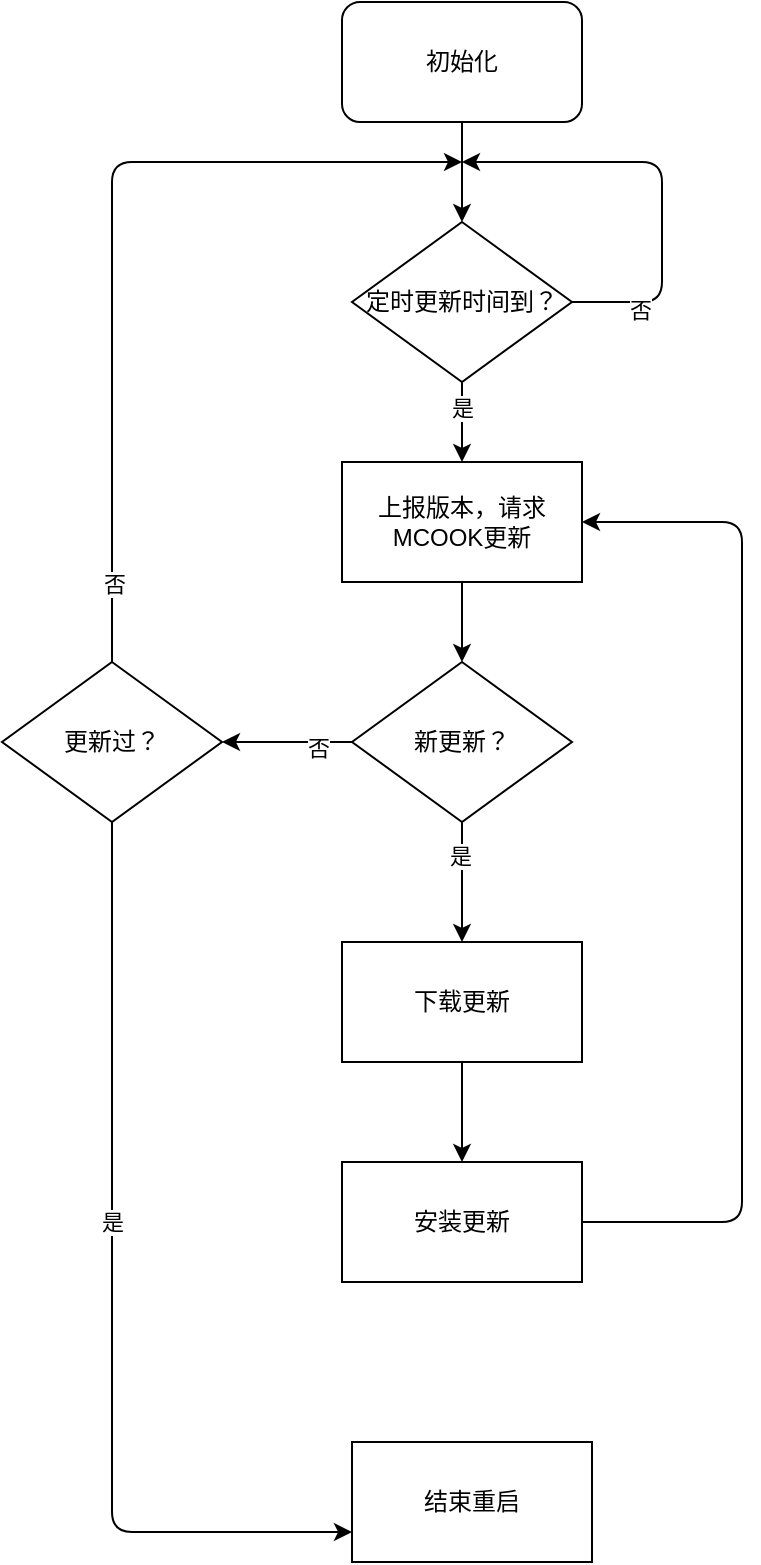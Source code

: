 <mxfile>
    <diagram id="oLkG4HMUFFeIeyW4aU7o" name="第 1 页">
        <mxGraphModel dx="1842" dy="1150" grid="1" gridSize="10" guides="1" tooltips="1" connect="1" arrows="1" fold="1" page="1" pageScale="1" pageWidth="827" pageHeight="1169" background="none" math="0" shadow="0">
            <root>
                <mxCell id="0"/>
                <mxCell id="1" parent="0"/>
                <mxCell id="155" style="edgeStyle=none;html=1;exitX=0.5;exitY=1;exitDx=0;exitDy=0;entryX=0.5;entryY=0;entryDx=0;entryDy=0;" parent="1" source="78" target="153" edge="1">
                    <mxGeometry relative="1" as="geometry"/>
                </mxCell>
                <mxCell id="78" value="初始化" style="rounded=1;whiteSpace=wrap;html=1;" parent="1" vertex="1">
                    <mxGeometry x="390" y="40" width="120" height="60" as="geometry"/>
                </mxCell>
                <mxCell id="79" style="edgeStyle=none;html=1;exitX=0.5;exitY=1;exitDx=0;exitDy=0;entryX=0.5;entryY=0;entryDx=0;entryDy=0;" parent="1" source="80" target="85" edge="1">
                    <mxGeometry relative="1" as="geometry"/>
                </mxCell>
                <mxCell id="80" value="上报版本，请求MCOOK更新" style="rounded=0;whiteSpace=wrap;html=1;" parent="1" vertex="1">
                    <mxGeometry x="390" y="270" width="120" height="60" as="geometry"/>
                </mxCell>
                <mxCell id="81" style="edgeStyle=none;html=1;exitX=0.5;exitY=1;exitDx=0;exitDy=0;" parent="1" source="85" edge="1">
                    <mxGeometry relative="1" as="geometry">
                        <mxPoint x="450" y="510" as="targetPoint"/>
                    </mxGeometry>
                </mxCell>
                <mxCell id="82" value="是" style="edgeLabel;html=1;align=center;verticalAlign=middle;resizable=0;points=[];" parent="81" vertex="1" connectable="0">
                    <mxGeometry x="-0.429" y="-1" relative="1" as="geometry">
                        <mxPoint as="offset"/>
                    </mxGeometry>
                </mxCell>
                <mxCell id="164" style="edgeStyle=none;html=1;exitX=0;exitY=0.5;exitDx=0;exitDy=0;" parent="1" source="85" target="159" edge="1">
                    <mxGeometry relative="1" as="geometry"/>
                </mxCell>
                <mxCell id="169" value="否" style="edgeLabel;html=1;align=center;verticalAlign=middle;resizable=0;points=[];" parent="164" vertex="1" connectable="0">
                    <mxGeometry x="-0.46" y="3" relative="1" as="geometry">
                        <mxPoint as="offset"/>
                    </mxGeometry>
                </mxCell>
                <mxCell id="85" value="新更新？" style="rhombus;whiteSpace=wrap;html=1;" parent="1" vertex="1">
                    <mxGeometry x="395" y="370" width="110" height="80" as="geometry"/>
                </mxCell>
                <mxCell id="157" style="edgeStyle=none;html=1;exitX=0.5;exitY=1;exitDx=0;exitDy=0;entryX=0.5;entryY=0;entryDx=0;entryDy=0;" parent="1" source="150" target="151" edge="1">
                    <mxGeometry relative="1" as="geometry"/>
                </mxCell>
                <mxCell id="150" value="下载更新" style="rounded=0;whiteSpace=wrap;html=1;" parent="1" vertex="1">
                    <mxGeometry x="390" y="510" width="120" height="60" as="geometry"/>
                </mxCell>
                <mxCell id="168" style="edgeStyle=none;html=1;exitX=1;exitY=0.5;exitDx=0;exitDy=0;entryX=1;entryY=0.5;entryDx=0;entryDy=0;" parent="1" source="151" target="80" edge="1">
                    <mxGeometry relative="1" as="geometry">
                        <Array as="points">
                            <mxPoint x="590" y="650"/>
                            <mxPoint x="590" y="300"/>
                        </Array>
                    </mxGeometry>
                </mxCell>
                <mxCell id="151" value="安装更新" style="rounded=0;whiteSpace=wrap;html=1;" parent="1" vertex="1">
                    <mxGeometry x="390" y="620" width="120" height="60" as="geometry"/>
                </mxCell>
                <mxCell id="154" style="edgeStyle=none;html=1;exitX=0.5;exitY=1;exitDx=0;exitDy=0;entryX=0.5;entryY=0;entryDx=0;entryDy=0;" parent="1" source="153" target="80" edge="1">
                    <mxGeometry relative="1" as="geometry"/>
                </mxCell>
                <mxCell id="172" value="是" style="edgeLabel;html=1;align=center;verticalAlign=middle;resizable=0;points=[];" parent="154" vertex="1" connectable="0">
                    <mxGeometry x="-0.354" relative="1" as="geometry">
                        <mxPoint as="offset"/>
                    </mxGeometry>
                </mxCell>
                <mxCell id="156" style="edgeStyle=none;html=1;exitX=1;exitY=0.5;exitDx=0;exitDy=0;" parent="1" source="153" edge="1">
                    <mxGeometry relative="1" as="geometry">
                        <mxPoint x="450" y="120" as="targetPoint"/>
                        <Array as="points">
                            <mxPoint x="550" y="190"/>
                            <mxPoint x="550" y="120"/>
                        </Array>
                    </mxGeometry>
                </mxCell>
                <mxCell id="173" value="否" style="edgeLabel;html=1;align=center;verticalAlign=middle;resizable=0;points=[];" parent="156" vertex="1" connectable="0">
                    <mxGeometry x="-0.688" y="-4" relative="1" as="geometry">
                        <mxPoint as="offset"/>
                    </mxGeometry>
                </mxCell>
                <mxCell id="153" value="定时更新时间到？" style="rhombus;whiteSpace=wrap;html=1;" parent="1" vertex="1">
                    <mxGeometry x="395" y="150" width="110" height="80" as="geometry"/>
                </mxCell>
                <mxCell id="163" style="edgeStyle=none;html=1;exitX=0.5;exitY=0;exitDx=0;exitDy=0;" parent="1" source="159" edge="1">
                    <mxGeometry relative="1" as="geometry">
                        <mxPoint x="450" y="120" as="targetPoint"/>
                        <Array as="points">
                            <mxPoint x="275" y="120"/>
                        </Array>
                    </mxGeometry>
                </mxCell>
                <mxCell id="170" value="否" style="edgeLabel;html=1;align=center;verticalAlign=middle;resizable=0;points=[];" parent="163" vertex="1" connectable="0">
                    <mxGeometry x="-0.816" y="-1" relative="1" as="geometry">
                        <mxPoint as="offset"/>
                    </mxGeometry>
                </mxCell>
                <mxCell id="166" style="edgeStyle=none;html=1;exitX=0.5;exitY=1;exitDx=0;exitDy=0;entryX=0;entryY=0.75;entryDx=0;entryDy=0;" parent="1" source="159" target="162" edge="1">
                    <mxGeometry relative="1" as="geometry">
                        <Array as="points">
                            <mxPoint x="275" y="805"/>
                        </Array>
                    </mxGeometry>
                </mxCell>
                <mxCell id="171" value="是" style="edgeLabel;html=1;align=center;verticalAlign=middle;resizable=0;points=[];" parent="166" vertex="1" connectable="0">
                    <mxGeometry x="-0.159" relative="1" as="geometry">
                        <mxPoint as="offset"/>
                    </mxGeometry>
                </mxCell>
                <mxCell id="159" value="更新过？" style="rhombus;whiteSpace=wrap;html=1;" parent="1" vertex="1">
                    <mxGeometry x="220" y="370" width="110" height="80" as="geometry"/>
                </mxCell>
                <mxCell id="162" value="结束重启" style="rounded=0;whiteSpace=wrap;html=1;" parent="1" vertex="1">
                    <mxGeometry x="395" y="760" width="120" height="60" as="geometry"/>
                </mxCell>
            </root>
        </mxGraphModel>
    </diagram>
</mxfile>